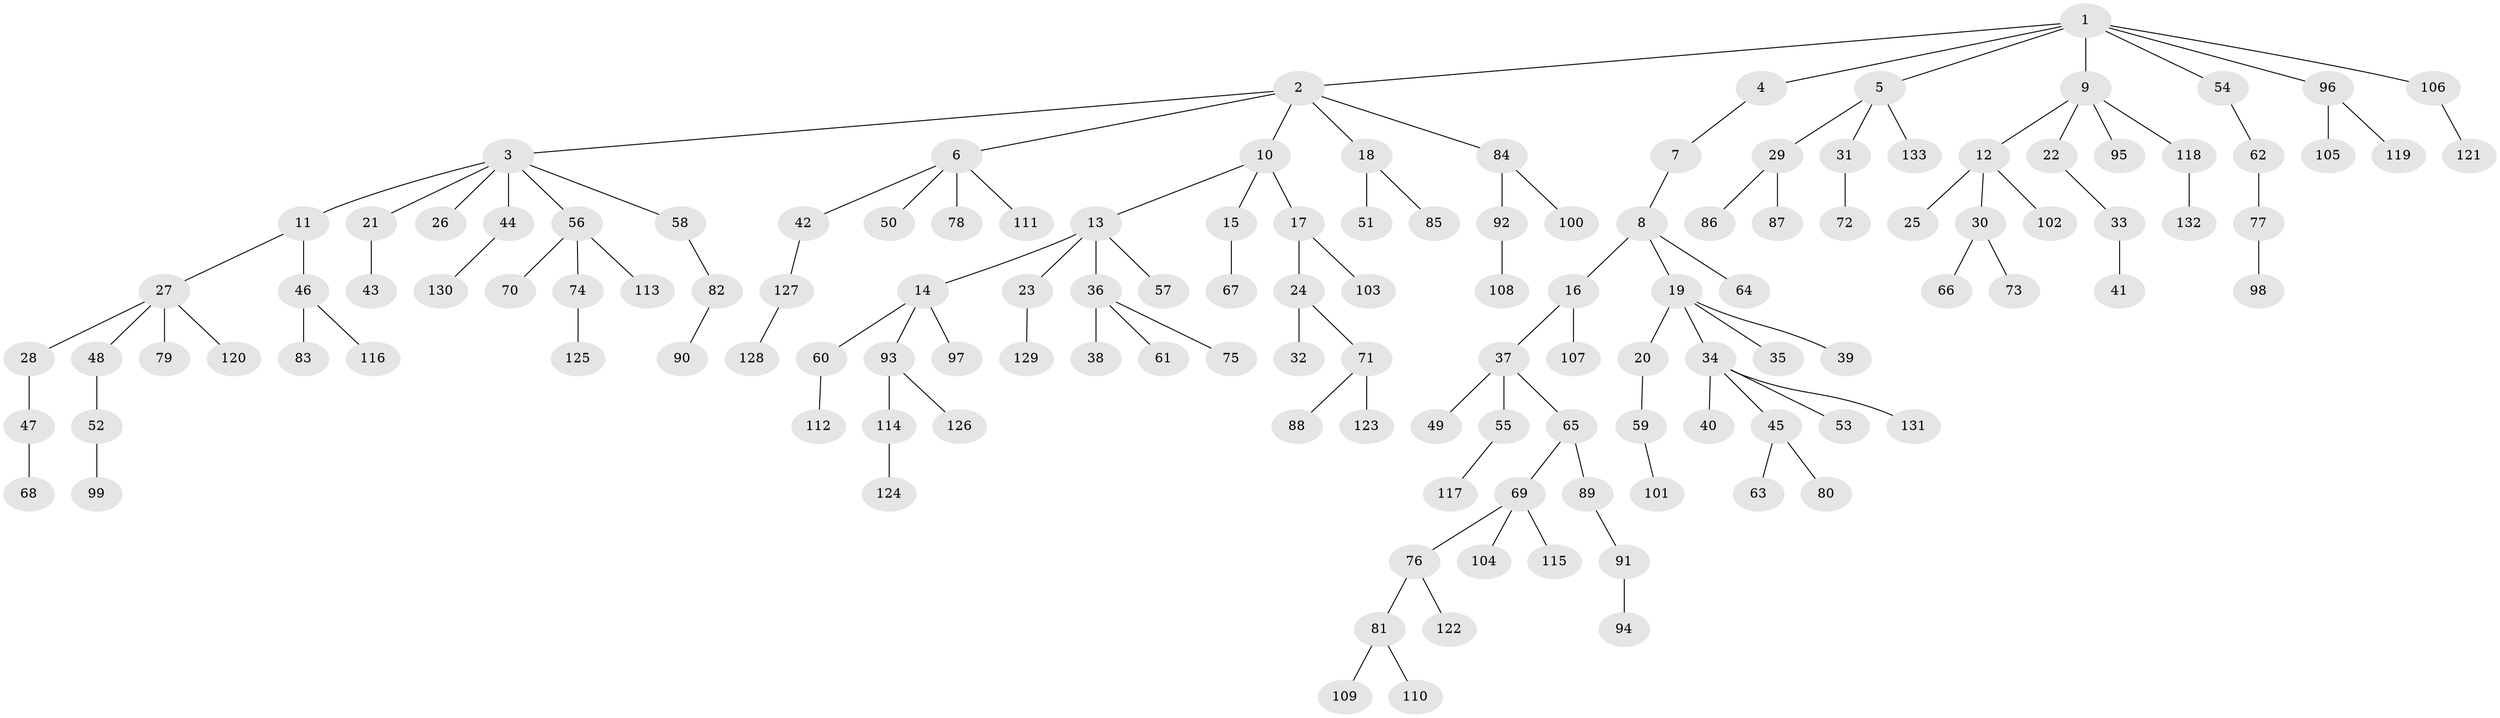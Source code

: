 // Generated by graph-tools (version 1.1) at 2025/15/03/09/25 04:15:22]
// undirected, 133 vertices, 132 edges
graph export_dot {
graph [start="1"]
  node [color=gray90,style=filled];
  1;
  2;
  3;
  4;
  5;
  6;
  7;
  8;
  9;
  10;
  11;
  12;
  13;
  14;
  15;
  16;
  17;
  18;
  19;
  20;
  21;
  22;
  23;
  24;
  25;
  26;
  27;
  28;
  29;
  30;
  31;
  32;
  33;
  34;
  35;
  36;
  37;
  38;
  39;
  40;
  41;
  42;
  43;
  44;
  45;
  46;
  47;
  48;
  49;
  50;
  51;
  52;
  53;
  54;
  55;
  56;
  57;
  58;
  59;
  60;
  61;
  62;
  63;
  64;
  65;
  66;
  67;
  68;
  69;
  70;
  71;
  72;
  73;
  74;
  75;
  76;
  77;
  78;
  79;
  80;
  81;
  82;
  83;
  84;
  85;
  86;
  87;
  88;
  89;
  90;
  91;
  92;
  93;
  94;
  95;
  96;
  97;
  98;
  99;
  100;
  101;
  102;
  103;
  104;
  105;
  106;
  107;
  108;
  109;
  110;
  111;
  112;
  113;
  114;
  115;
  116;
  117;
  118;
  119;
  120;
  121;
  122;
  123;
  124;
  125;
  126;
  127;
  128;
  129;
  130;
  131;
  132;
  133;
  1 -- 2;
  1 -- 4;
  1 -- 5;
  1 -- 9;
  1 -- 54;
  1 -- 96;
  1 -- 106;
  2 -- 3;
  2 -- 6;
  2 -- 10;
  2 -- 18;
  2 -- 84;
  3 -- 11;
  3 -- 21;
  3 -- 26;
  3 -- 44;
  3 -- 56;
  3 -- 58;
  4 -- 7;
  5 -- 29;
  5 -- 31;
  5 -- 133;
  6 -- 42;
  6 -- 50;
  6 -- 78;
  6 -- 111;
  7 -- 8;
  8 -- 16;
  8 -- 19;
  8 -- 64;
  9 -- 12;
  9 -- 22;
  9 -- 95;
  9 -- 118;
  10 -- 13;
  10 -- 15;
  10 -- 17;
  11 -- 27;
  11 -- 46;
  12 -- 25;
  12 -- 30;
  12 -- 102;
  13 -- 14;
  13 -- 23;
  13 -- 36;
  13 -- 57;
  14 -- 60;
  14 -- 93;
  14 -- 97;
  15 -- 67;
  16 -- 37;
  16 -- 107;
  17 -- 24;
  17 -- 103;
  18 -- 51;
  18 -- 85;
  19 -- 20;
  19 -- 34;
  19 -- 35;
  19 -- 39;
  20 -- 59;
  21 -- 43;
  22 -- 33;
  23 -- 129;
  24 -- 32;
  24 -- 71;
  27 -- 28;
  27 -- 48;
  27 -- 79;
  27 -- 120;
  28 -- 47;
  29 -- 86;
  29 -- 87;
  30 -- 66;
  30 -- 73;
  31 -- 72;
  33 -- 41;
  34 -- 40;
  34 -- 45;
  34 -- 53;
  34 -- 131;
  36 -- 38;
  36 -- 61;
  36 -- 75;
  37 -- 49;
  37 -- 55;
  37 -- 65;
  42 -- 127;
  44 -- 130;
  45 -- 63;
  45 -- 80;
  46 -- 83;
  46 -- 116;
  47 -- 68;
  48 -- 52;
  52 -- 99;
  54 -- 62;
  55 -- 117;
  56 -- 70;
  56 -- 74;
  56 -- 113;
  58 -- 82;
  59 -- 101;
  60 -- 112;
  62 -- 77;
  65 -- 69;
  65 -- 89;
  69 -- 76;
  69 -- 104;
  69 -- 115;
  71 -- 88;
  71 -- 123;
  74 -- 125;
  76 -- 81;
  76 -- 122;
  77 -- 98;
  81 -- 109;
  81 -- 110;
  82 -- 90;
  84 -- 92;
  84 -- 100;
  89 -- 91;
  91 -- 94;
  92 -- 108;
  93 -- 114;
  93 -- 126;
  96 -- 105;
  96 -- 119;
  106 -- 121;
  114 -- 124;
  118 -- 132;
  127 -- 128;
}
